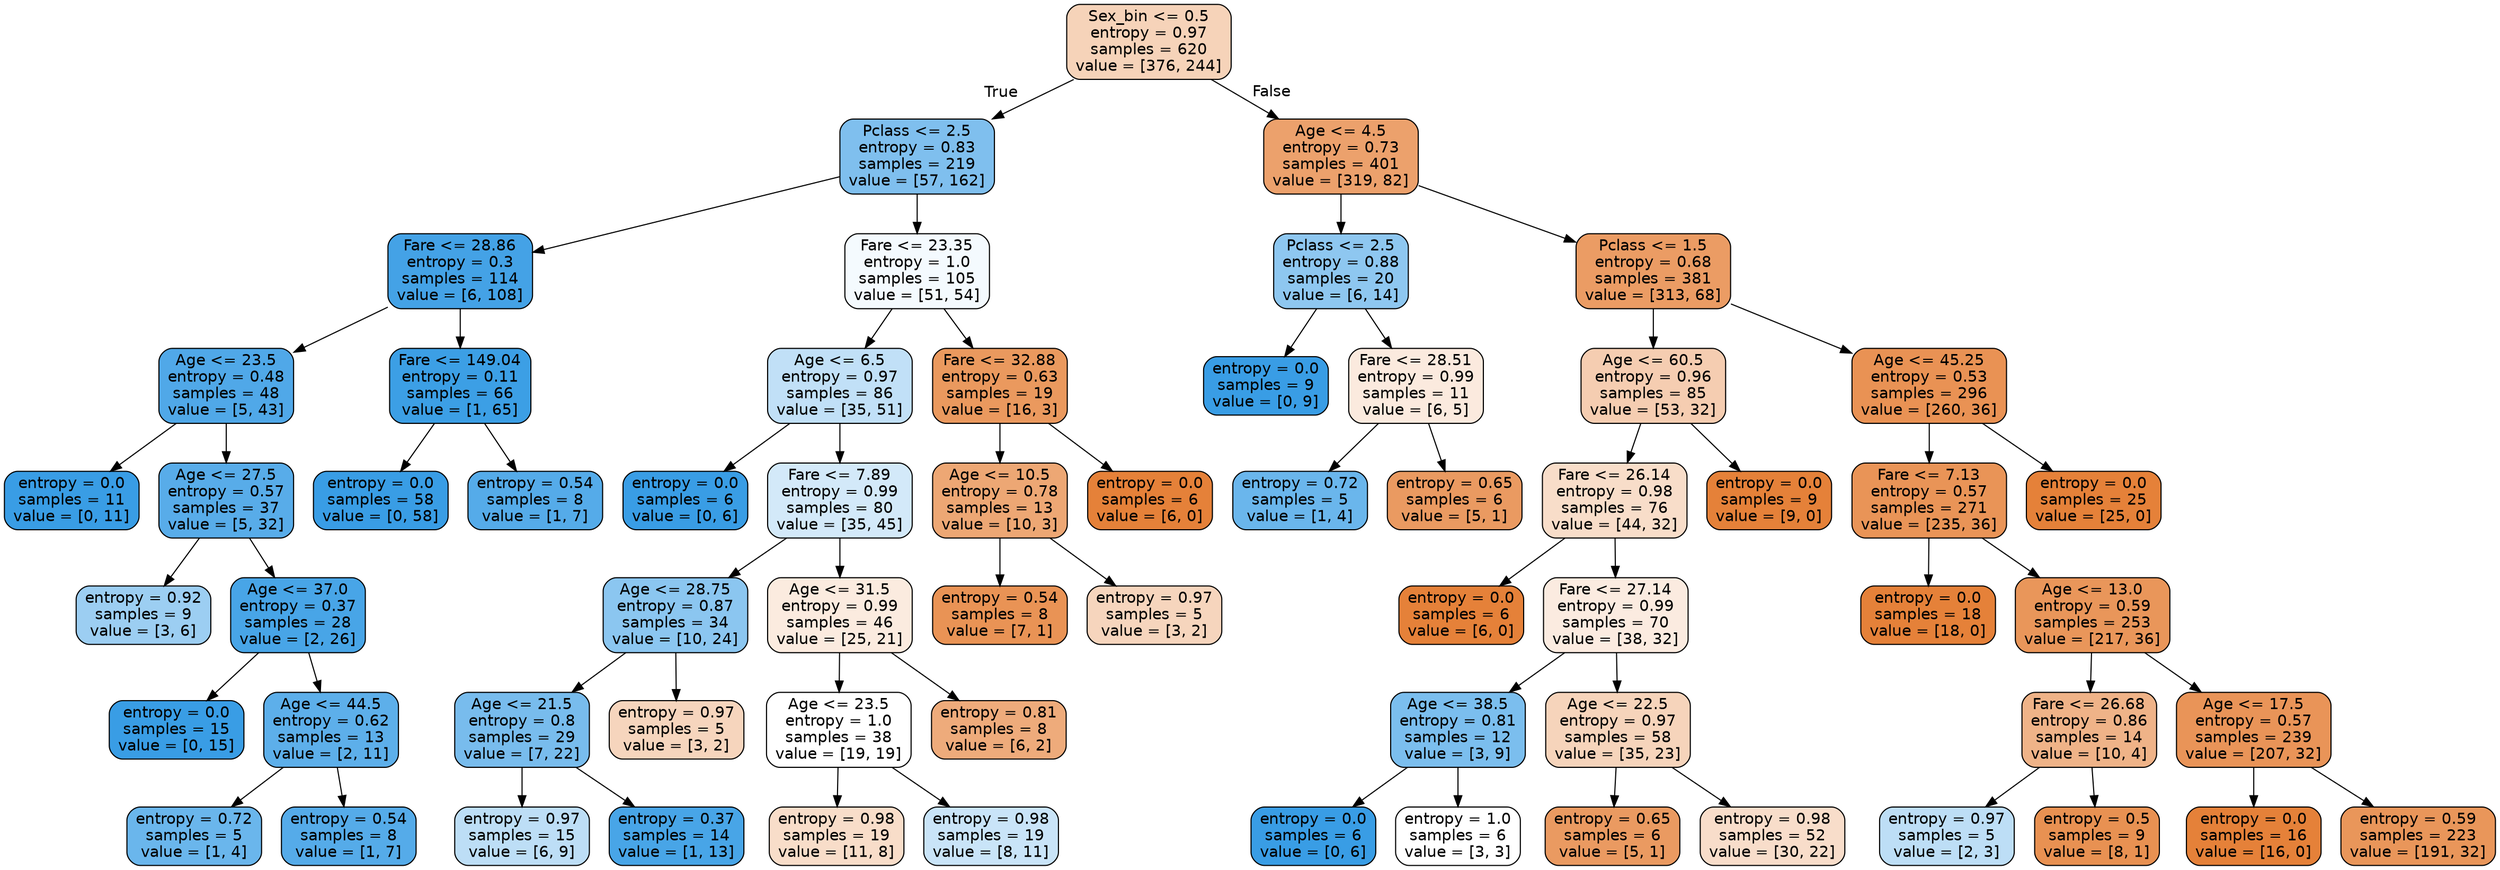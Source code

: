 digraph Tree {
node [shape=box, style="filled, rounded", color="black", fontname=helvetica] ;
edge [fontname=helvetica] ;
0 [label="Sex_bin <= 0.5\nentropy = 0.97\nsamples = 620\nvalue = [376, 244]", fillcolor="#f6d3b9"] ;
1 [label="Pclass <= 2.5\nentropy = 0.83\nsamples = 219\nvalue = [57, 162]", fillcolor="#7fbfee"] ;
0 -> 1 [labeldistance=2.5, labelangle=45, headlabel="True"] ;
2 [label="Fare <= 28.86\nentropy = 0.3\nsamples = 114\nvalue = [6, 108]", fillcolor="#44a2e6"] ;
1 -> 2 ;
3 [label="Age <= 23.5\nentropy = 0.48\nsamples = 48\nvalue = [5, 43]", fillcolor="#50a8e8"] ;
2 -> 3 ;
4 [label="entropy = 0.0\nsamples = 11\nvalue = [0, 11]", fillcolor="#399de5"] ;
3 -> 4 ;
5 [label="Age <= 27.5\nentropy = 0.57\nsamples = 37\nvalue = [5, 32]", fillcolor="#58ace9"] ;
3 -> 5 ;
6 [label="entropy = 0.92\nsamples = 9\nvalue = [3, 6]", fillcolor="#9ccef2"] ;
5 -> 6 ;
7 [label="Age <= 37.0\nentropy = 0.37\nsamples = 28\nvalue = [2, 26]", fillcolor="#48a5e7"] ;
5 -> 7 ;
8 [label="entropy = 0.0\nsamples = 15\nvalue = [0, 15]", fillcolor="#399de5"] ;
7 -> 8 ;
9 [label="Age <= 44.5\nentropy = 0.62\nsamples = 13\nvalue = [2, 11]", fillcolor="#5dafea"] ;
7 -> 9 ;
10 [label="entropy = 0.72\nsamples = 5\nvalue = [1, 4]", fillcolor="#6ab6ec"] ;
9 -> 10 ;
11 [label="entropy = 0.54\nsamples = 8\nvalue = [1, 7]", fillcolor="#55abe9"] ;
9 -> 11 ;
12 [label="Fare <= 149.04\nentropy = 0.11\nsamples = 66\nvalue = [1, 65]", fillcolor="#3c9fe5"] ;
2 -> 12 ;
13 [label="entropy = 0.0\nsamples = 58\nvalue = [0, 58]", fillcolor="#399de5"] ;
12 -> 13 ;
14 [label="entropy = 0.54\nsamples = 8\nvalue = [1, 7]", fillcolor="#55abe9"] ;
12 -> 14 ;
15 [label="Fare <= 23.35\nentropy = 1.0\nsamples = 105\nvalue = [51, 54]", fillcolor="#f4fafe"] ;
1 -> 15 ;
16 [label="Age <= 6.5\nentropy = 0.97\nsamples = 86\nvalue = [35, 51]", fillcolor="#c1e0f7"] ;
15 -> 16 ;
17 [label="entropy = 0.0\nsamples = 6\nvalue = [0, 6]", fillcolor="#399de5"] ;
16 -> 17 ;
18 [label="Fare <= 7.89\nentropy = 0.99\nsamples = 80\nvalue = [35, 45]", fillcolor="#d3e9f9"] ;
16 -> 18 ;
19 [label="Age <= 28.75\nentropy = 0.87\nsamples = 34\nvalue = [10, 24]", fillcolor="#8bc6f0"] ;
18 -> 19 ;
20 [label="Age <= 21.5\nentropy = 0.8\nsamples = 29\nvalue = [7, 22]", fillcolor="#78bced"] ;
19 -> 20 ;
21 [label="entropy = 0.97\nsamples = 15\nvalue = [6, 9]", fillcolor="#bddef6"] ;
20 -> 21 ;
22 [label="entropy = 0.37\nsamples = 14\nvalue = [1, 13]", fillcolor="#48a5e7"] ;
20 -> 22 ;
23 [label="entropy = 0.97\nsamples = 5\nvalue = [3, 2]", fillcolor="#f6d5bd"] ;
19 -> 23 ;
24 [label="Age <= 31.5\nentropy = 0.99\nsamples = 46\nvalue = [25, 21]", fillcolor="#fbebdf"] ;
18 -> 24 ;
25 [label="Age <= 23.5\nentropy = 1.0\nsamples = 38\nvalue = [19, 19]", fillcolor="#ffffff"] ;
24 -> 25 ;
26 [label="entropy = 0.98\nsamples = 19\nvalue = [11, 8]", fillcolor="#f8ddc9"] ;
25 -> 26 ;
27 [label="entropy = 0.98\nsamples = 19\nvalue = [8, 11]", fillcolor="#c9e4f8"] ;
25 -> 27 ;
28 [label="entropy = 0.81\nsamples = 8\nvalue = [6, 2]", fillcolor="#eeab7b"] ;
24 -> 28 ;
29 [label="Fare <= 32.88\nentropy = 0.63\nsamples = 19\nvalue = [16, 3]", fillcolor="#ea995e"] ;
15 -> 29 ;
30 [label="Age <= 10.5\nentropy = 0.78\nsamples = 13\nvalue = [10, 3]", fillcolor="#eda774"] ;
29 -> 30 ;
31 [label="entropy = 0.54\nsamples = 8\nvalue = [7, 1]", fillcolor="#e99355"] ;
30 -> 31 ;
32 [label="entropy = 0.97\nsamples = 5\nvalue = [3, 2]", fillcolor="#f6d5bd"] ;
30 -> 32 ;
33 [label="entropy = 0.0\nsamples = 6\nvalue = [6, 0]", fillcolor="#e58139"] ;
29 -> 33 ;
34 [label="Age <= 4.5\nentropy = 0.73\nsamples = 401\nvalue = [319, 82]", fillcolor="#eca16c"] ;
0 -> 34 [labeldistance=2.5, labelangle=-45, headlabel="False"] ;
35 [label="Pclass <= 2.5\nentropy = 0.88\nsamples = 20\nvalue = [6, 14]", fillcolor="#8ec7f0"] ;
34 -> 35 ;
36 [label="entropy = 0.0\nsamples = 9\nvalue = [0, 9]", fillcolor="#399de5"] ;
35 -> 36 ;
37 [label="Fare <= 28.51\nentropy = 0.99\nsamples = 11\nvalue = [6, 5]", fillcolor="#fbeade"] ;
35 -> 37 ;
38 [label="entropy = 0.72\nsamples = 5\nvalue = [1, 4]", fillcolor="#6ab6ec"] ;
37 -> 38 ;
39 [label="entropy = 0.65\nsamples = 6\nvalue = [5, 1]", fillcolor="#ea9a61"] ;
37 -> 39 ;
40 [label="Pclass <= 1.5\nentropy = 0.68\nsamples = 381\nvalue = [313, 68]", fillcolor="#eb9c64"] ;
34 -> 40 ;
41 [label="Age <= 60.5\nentropy = 0.96\nsamples = 85\nvalue = [53, 32]", fillcolor="#f5cdb1"] ;
40 -> 41 ;
42 [label="Fare <= 26.14\nentropy = 0.98\nsamples = 76\nvalue = [44, 32]", fillcolor="#f8ddc9"] ;
41 -> 42 ;
43 [label="entropy = 0.0\nsamples = 6\nvalue = [6, 0]", fillcolor="#e58139"] ;
42 -> 43 ;
44 [label="Fare <= 27.14\nentropy = 0.99\nsamples = 70\nvalue = [38, 32]", fillcolor="#fbebe0"] ;
42 -> 44 ;
45 [label="Age <= 38.5\nentropy = 0.81\nsamples = 12\nvalue = [3, 9]", fillcolor="#7bbeee"] ;
44 -> 45 ;
46 [label="entropy = 0.0\nsamples = 6\nvalue = [0, 6]", fillcolor="#399de5"] ;
45 -> 46 ;
47 [label="entropy = 1.0\nsamples = 6\nvalue = [3, 3]", fillcolor="#ffffff"] ;
45 -> 47 ;
48 [label="Age <= 22.5\nentropy = 0.97\nsamples = 58\nvalue = [35, 23]", fillcolor="#f6d4bb"] ;
44 -> 48 ;
49 [label="entropy = 0.65\nsamples = 6\nvalue = [5, 1]", fillcolor="#ea9a61"] ;
48 -> 49 ;
50 [label="entropy = 0.98\nsamples = 52\nvalue = [30, 22]", fillcolor="#f8ddca"] ;
48 -> 50 ;
51 [label="entropy = 0.0\nsamples = 9\nvalue = [9, 0]", fillcolor="#e58139"] ;
41 -> 51 ;
52 [label="Age <= 45.25\nentropy = 0.53\nsamples = 296\nvalue = [260, 36]", fillcolor="#e99254"] ;
40 -> 52 ;
53 [label="Fare <= 7.13\nentropy = 0.57\nsamples = 271\nvalue = [235, 36]", fillcolor="#e99457"] ;
52 -> 53 ;
54 [label="entropy = 0.0\nsamples = 18\nvalue = [18, 0]", fillcolor="#e58139"] ;
53 -> 54 ;
55 [label="Age <= 13.0\nentropy = 0.59\nsamples = 253\nvalue = [217, 36]", fillcolor="#e9965a"] ;
53 -> 55 ;
56 [label="Fare <= 26.68\nentropy = 0.86\nsamples = 14\nvalue = [10, 4]", fillcolor="#efb388"] ;
55 -> 56 ;
57 [label="entropy = 0.97\nsamples = 5\nvalue = [2, 3]", fillcolor="#bddef6"] ;
56 -> 57 ;
58 [label="entropy = 0.5\nsamples = 9\nvalue = [8, 1]", fillcolor="#e89152"] ;
56 -> 58 ;
59 [label="Age <= 17.5\nentropy = 0.57\nsamples = 239\nvalue = [207, 32]", fillcolor="#e99458"] ;
55 -> 59 ;
60 [label="entropy = 0.0\nsamples = 16\nvalue = [16, 0]", fillcolor="#e58139"] ;
59 -> 60 ;
61 [label="entropy = 0.59\nsamples = 223\nvalue = [191, 32]", fillcolor="#e9965a"] ;
59 -> 61 ;
62 [label="entropy = 0.0\nsamples = 25\nvalue = [25, 0]", fillcolor="#e58139"] ;
52 -> 62 ;
}